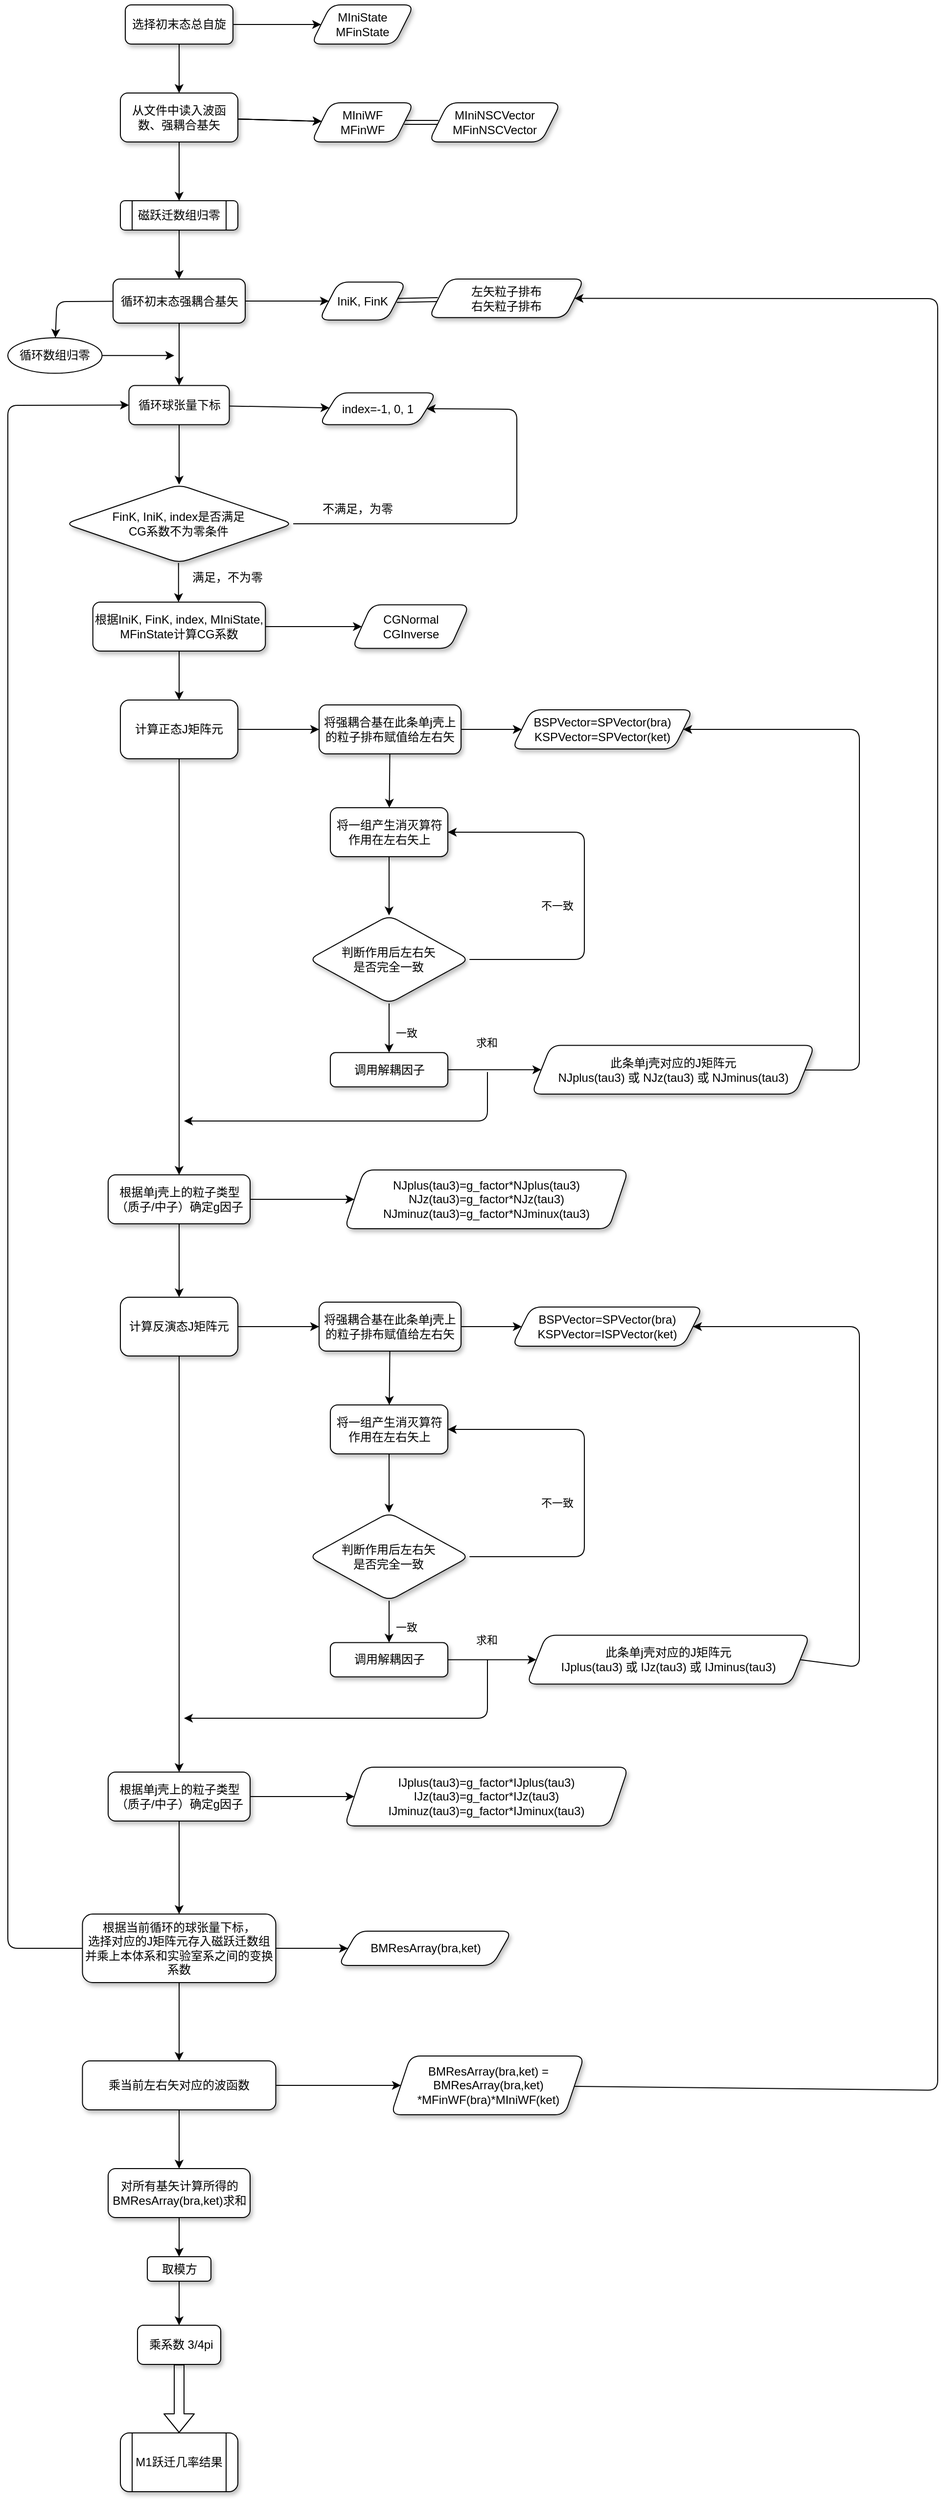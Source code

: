 <mxfile>
    <diagram id="WaCm6aiQ0fSDW8qeU_Zt" name="Page-1">
        <mxGraphModel dx="732" dy="384" grid="1" gridSize="10" guides="1" tooltips="1" connect="1" arrows="1" fold="1" page="1" pageScale="1" pageWidth="850" pageHeight="1100" math="0" shadow="0">
            <root>
                <mxCell id="0"/>
                <mxCell id="1" parent="0"/>
                <mxCell id="12" value="" style="edgeStyle=none;html=1;" parent="1" source="10" target="11" edge="1">
                    <mxGeometry relative="1" as="geometry"/>
                </mxCell>
                <mxCell id="14" value="" style="edgeStyle=none;html=1;" parent="1" source="10" target="13" edge="1">
                    <mxGeometry relative="1" as="geometry"/>
                </mxCell>
                <mxCell id="10" value="选择初末态总自旋" style="rounded=1;whiteSpace=wrap;html=1;shadow=1;" parent="1" vertex="1">
                    <mxGeometry x="570" y="80" width="110" height="40" as="geometry"/>
                </mxCell>
                <mxCell id="11" value="MIniState&lt;br&gt;MFinState" style="shape=parallelogram;perimeter=parallelogramPerimeter;whiteSpace=wrap;html=1;fixedSize=1;rounded=1;shadow=1;" parent="1" vertex="1">
                    <mxGeometry x="760" y="80" width="105" height="40" as="geometry"/>
                </mxCell>
                <mxCell id="18" value="" style="edgeStyle=none;html=1;" parent="1" source="13" target="17" edge="1">
                    <mxGeometry relative="1" as="geometry"/>
                </mxCell>
                <mxCell id="19" value="" style="edgeStyle=none;html=1;" parent="1" source="13" target="17" edge="1">
                    <mxGeometry relative="1" as="geometry"/>
                </mxCell>
                <mxCell id="20" value="" style="edgeStyle=none;html=1;" parent="1" source="13" target="17" edge="1">
                    <mxGeometry relative="1" as="geometry"/>
                </mxCell>
                <mxCell id="36" value="" style="edgeStyle=none;html=1;" parent="1" source="13" target="35" edge="1">
                    <mxGeometry relative="1" as="geometry"/>
                </mxCell>
                <mxCell id="13" value="从文件中读入波函数、强耦合基矢" style="shape=round;whiteSpace=wrap;html=1;boundedLbl=1;rounded=1;shadow=1;" parent="1" vertex="1">
                    <mxGeometry x="565" y="170" width="120" height="50" as="geometry"/>
                </mxCell>
                <mxCell id="24" value="" style="edgeStyle=none;html=1;shape=link;" parent="1" source="17" target="23" edge="1">
                    <mxGeometry relative="1" as="geometry"/>
                </mxCell>
                <mxCell id="17" value="MIniWF&lt;br&gt;MFinWF" style="shape=parallelogram;perimeter=parallelogramPerimeter;whiteSpace=wrap;html=1;fixedSize=1;rounded=1;shadow=1;" parent="1" vertex="1">
                    <mxGeometry x="760" y="180" width="105" height="40" as="geometry"/>
                </mxCell>
                <mxCell id="23" value="MIniNSCVector&lt;br&gt;MFinNSCVector" style="shape=parallelogram;perimeter=parallelogramPerimeter;whiteSpace=wrap;html=1;fixedSize=1;rounded=1;shadow=1;" parent="1" vertex="1">
                    <mxGeometry x="880" y="180" width="135" height="40" as="geometry"/>
                </mxCell>
                <mxCell id="38" value="" style="edgeStyle=none;html=1;" parent="1" source="35" target="37" edge="1">
                    <mxGeometry relative="1" as="geometry"/>
                </mxCell>
                <mxCell id="35" value="磁跃迁数组归零" style="shape=process;whiteSpace=wrap;html=1;backgroundOutline=1;rounded=1;shadow=1;" parent="1" vertex="1">
                    <mxGeometry x="565" y="280" width="120" height="30" as="geometry"/>
                </mxCell>
                <mxCell id="40" value="" style="edgeStyle=none;html=1;" parent="1" source="37" target="39" edge="1">
                    <mxGeometry relative="1" as="geometry"/>
                </mxCell>
                <mxCell id="47" value="" style="edgeStyle=none;html=1;" parent="1" source="37" target="46" edge="1">
                    <mxGeometry relative="1" as="geometry"/>
                </mxCell>
                <mxCell id="140" style="edgeStyle=none;html=1;" edge="1" parent="1" source="37" target="138">
                    <mxGeometry relative="1" as="geometry">
                        <Array as="points">
                            <mxPoint x="500" y="383"/>
                        </Array>
                    </mxGeometry>
                </mxCell>
                <mxCell id="37" value="循环初末态强耦合基矢" style="whiteSpace=wrap;html=1;rounded=1;shadow=1;" parent="1" vertex="1">
                    <mxGeometry x="557.5" y="360" width="135" height="45" as="geometry"/>
                </mxCell>
                <mxCell id="42" value="" style="html=1;shape=link;" parent="1" source="39" target="41" edge="1">
                    <mxGeometry relative="1" as="geometry"/>
                </mxCell>
                <mxCell id="39" value="IniK, FinK" style="shape=parallelogram;perimeter=parallelogramPerimeter;whiteSpace=wrap;html=1;fixedSize=1;rounded=1;shadow=1;" parent="1" vertex="1">
                    <mxGeometry x="768" y="363.13" width="89" height="38.75" as="geometry"/>
                </mxCell>
                <mxCell id="41" value="左矢粒子排布&lt;br&gt;右矢粒子排布" style="shape=parallelogram;perimeter=parallelogramPerimeter;whiteSpace=wrap;html=1;fixedSize=1;rounded=1;shadow=1;" parent="1" vertex="1">
                    <mxGeometry x="880" y="360" width="159" height="39.38" as="geometry"/>
                </mxCell>
                <mxCell id="49" value="" style="edgeStyle=none;html=1;" parent="1" source="46" target="48" edge="1">
                    <mxGeometry relative="1" as="geometry"/>
                </mxCell>
                <mxCell id="53" value="" style="edgeStyle=none;html=1;" parent="1" source="46" edge="1">
                    <mxGeometry relative="1" as="geometry">
                        <mxPoint x="624.996" y="570.0" as="targetPoint"/>
                    </mxGeometry>
                </mxCell>
                <mxCell id="46" value="循环球张量下标" style="whiteSpace=wrap;html=1;rounded=1;shadow=1;" parent="1" vertex="1">
                    <mxGeometry x="573.75" y="468.75" width="102.5" height="40" as="geometry"/>
                </mxCell>
                <mxCell id="48" value="index=-1, 0, 1" style="shape=parallelogram;perimeter=parallelogramPerimeter;whiteSpace=wrap;html=1;fixedSize=1;rounded=1;shadow=1;" parent="1" vertex="1">
                    <mxGeometry x="768" y="476.25" width="120" height="32.5" as="geometry"/>
                </mxCell>
                <mxCell id="55" value="" style="edgeStyle=none;html=1;exitX=1;exitY=0.5;exitDx=0;exitDy=0;entryX=0;entryY=0.5;entryDx=0;entryDy=0;" parent="1" source="144" target="54" edge="1">
                    <mxGeometry relative="1" as="geometry">
                        <mxPoint x="713.12" y="590.766" as="sourcePoint"/>
                        <mxPoint x="780" y="730" as="targetPoint"/>
                    </mxGeometry>
                </mxCell>
                <mxCell id="134" style="edgeStyle=none;html=1;entryX=0.5;entryY=0;entryDx=0;entryDy=0;" edge="1" parent="1">
                    <mxGeometry relative="1" as="geometry">
                        <mxPoint x="624.379" y="650.0" as="sourcePoint"/>
                        <mxPoint x="624.385" y="690.0" as="targetPoint"/>
                    </mxGeometry>
                </mxCell>
                <mxCell id="54" value="CGNormal&lt;br&gt;CGInverse" style="shape=parallelogram;perimeter=parallelogramPerimeter;whiteSpace=wrap;html=1;fixedSize=1;rounded=1;shadow=1;" parent="1" vertex="1">
                    <mxGeometry x="801.63" y="692.81" width="120" height="44.38" as="geometry"/>
                </mxCell>
                <mxCell id="59" value="" style="edgeStyle=none;html=1;" parent="1" source="56" edge="1">
                    <mxGeometry relative="1" as="geometry">
                        <mxPoint x="768" y="820.005" as="targetPoint"/>
                    </mxGeometry>
                </mxCell>
                <mxCell id="84" value="" style="edgeStyle=none;html=1;fontFamily=Helvetica;fontSize=11;fontColor=default;" parent="1" source="56" target="83" edge="1">
                    <mxGeometry relative="1" as="geometry"/>
                </mxCell>
                <mxCell id="56" value="计算正态J矩阵元" style="rounded=1;whiteSpace=wrap;html=1;shadow=1;" parent="1" vertex="1">
                    <mxGeometry x="565.005" y="790.005" width="120" height="60" as="geometry"/>
                </mxCell>
                <mxCell id="63" value="" style="edgeStyle=none;html=1;" parent="1" source="60" target="62" edge="1">
                    <mxGeometry relative="1" as="geometry"/>
                </mxCell>
                <mxCell id="65" value="" style="edgeStyle=none;html=1;" parent="1" source="60" target="64" edge="1">
                    <mxGeometry relative="1" as="geometry"/>
                </mxCell>
                <mxCell id="60" value="将强耦合基在此条单j壳上的粒子排布赋值给左右矢" style="rounded=1;whiteSpace=wrap;html=1;shadow=1;" parent="1" vertex="1">
                    <mxGeometry x="768" y="795" width="145" height="50.01" as="geometry"/>
                </mxCell>
                <mxCell id="62" value="BSPVector=SPVector(bra)&lt;br&gt;KSPVector=SPVector(ket)" style="shape=parallelogram;perimeter=parallelogramPerimeter;whiteSpace=wrap;html=1;fixedSize=1;rounded=1;shadow=1;" parent="1" vertex="1">
                    <mxGeometry x="965" y="800" width="185" height="40.01" as="geometry"/>
                </mxCell>
                <mxCell id="67" value="" style="edgeStyle=none;html=1;" parent="1" source="64" target="66" edge="1">
                    <mxGeometry relative="1" as="geometry"/>
                </mxCell>
                <mxCell id="64" value="将一组产生消灭算符作用在左右矢上" style="whiteSpace=wrap;html=1;rounded=1;shadow=1;" parent="1" vertex="1">
                    <mxGeometry x="779.5" y="900" width="120" height="49.97" as="geometry"/>
                </mxCell>
                <mxCell id="69" value="" style="edgeStyle=none;html=1;" parent="1" source="66" target="68" edge="1">
                    <mxGeometry relative="1" as="geometry"/>
                </mxCell>
                <mxCell id="70" value="一致" style="edgeLabel;html=1;align=center;verticalAlign=middle;resizable=0;points=[];" parent="69" vertex="1" connectable="0">
                    <mxGeometry x="-0.3" y="3" relative="1" as="geometry">
                        <mxPoint x="14" y="12" as="offset"/>
                    </mxGeometry>
                </mxCell>
                <mxCell id="71" style="edgeStyle=none;html=1;entryX=1;entryY=0.5;entryDx=0;entryDy=0;" parent="1" source="66" target="64" edge="1">
                    <mxGeometry relative="1" as="geometry">
                        <Array as="points">
                            <mxPoint x="1039" y="1054.97"/>
                            <mxPoint x="1039" y="924.97"/>
                        </Array>
                    </mxGeometry>
                </mxCell>
                <mxCell id="66" value="判断作用后左右矢&lt;br&gt;是否完全一致" style="rhombus;whiteSpace=wrap;html=1;rounded=1;shadow=1;" parent="1" vertex="1">
                    <mxGeometry x="757.38" y="1009.97" width="164.25" height="90" as="geometry"/>
                </mxCell>
                <mxCell id="77" value="" style="edgeStyle=none;html=1;entryX=0;entryY=0.5;entryDx=0;entryDy=0;" parent="1" source="68" edge="1" target="76">
                    <mxGeometry relative="1" as="geometry">
                        <mxPoint x="990.392" y="1164.12" as="targetPoint"/>
                    </mxGeometry>
                </mxCell>
                <mxCell id="68" value="调用解耦因子" style="rounded=1;whiteSpace=wrap;html=1;shadow=1;" parent="1" vertex="1">
                    <mxGeometry x="779.5" y="1150.08" width="120" height="35" as="geometry"/>
                </mxCell>
                <mxCell id="75" value="不一致" style="edgeLabel;html=1;align=center;verticalAlign=middle;resizable=0;points=[];" parent="1" vertex="1" connectable="0">
                    <mxGeometry x="864.002" y="1160.205" as="geometry">
                        <mxPoint x="147" y="-160" as="offset"/>
                    </mxGeometry>
                </mxCell>
                <mxCell id="85" style="edgeStyle=none;html=1;fontFamily=Helvetica;fontSize=11;fontColor=default;" parent="1" edge="1">
                    <mxGeometry relative="1" as="geometry">
                        <mxPoint x="630" y="1220" as="targetPoint"/>
                        <Array as="points">
                            <mxPoint x="940" y="1220"/>
                        </Array>
                        <mxPoint x="940" y="1170" as="sourcePoint"/>
                    </mxGeometry>
                </mxCell>
                <mxCell id="130" style="edgeStyle=none;html=1;fontFamily=Helvetica;fontSize=11;fontColor=default;" parent="1" source="76" target="62" edge="1">
                    <mxGeometry relative="1" as="geometry">
                        <mxPoint x="1290" y="990" as="targetPoint"/>
                        <Array as="points">
                            <mxPoint x="1320" y="1168"/>
                            <mxPoint x="1320" y="820"/>
                        </Array>
                    </mxGeometry>
                </mxCell>
                <mxCell id="76" value="此条单j壳对应的J矩阵元&lt;br&gt;NJplus(tau3) 或 NJz(tau3) 或 NJminus(tau3)" style="shape=parallelogram;perimeter=parallelogramPerimeter;whiteSpace=wrap;html=1;fixedSize=1;rounded=1;shadow=1;" parent="1" vertex="1">
                    <mxGeometry x="985" y="1142.69" width="289.5" height="49.77" as="geometry"/>
                </mxCell>
                <mxCell id="78" value="求和" style="text;html=1;align=center;verticalAlign=middle;resizable=0;points=[];autosize=1;strokeColor=none;fillColor=none;fontSize=11;fontFamily=Helvetica;fontColor=default;" parent="1" vertex="1">
                    <mxGeometry x="914" y="1124.97" width="50" height="30" as="geometry"/>
                </mxCell>
                <mxCell id="87" value="" style="edgeStyle=none;html=1;fontFamily=Helvetica;fontSize=11;fontColor=default;" parent="1" source="83" target="86" edge="1">
                    <mxGeometry relative="1" as="geometry"/>
                </mxCell>
                <mxCell id="110" value="" style="edgeStyle=none;html=1;fontFamily=Helvetica;fontSize=11;fontColor=default;" parent="1" source="83" target="90" edge="1">
                    <mxGeometry relative="1" as="geometry"/>
                </mxCell>
                <mxCell id="83" value="根据单j壳上的粒子类型（质子/中子）确定g因子" style="whiteSpace=wrap;html=1;rounded=1;shadow=1;" parent="1" vertex="1">
                    <mxGeometry x="552.5" y="1275" width="145" height="50" as="geometry"/>
                </mxCell>
                <mxCell id="86" value="NJplus(tau3)=g_factor*NJplus(tau3)&lt;br&gt;NJz(tau3)=g_factor*NJz(tau3)&lt;br&gt;NJminuz(tau3)=g_factor*NJminux(tau3)" style="shape=parallelogram;perimeter=parallelogramPerimeter;whiteSpace=wrap;html=1;fixedSize=1;rounded=1;shadow=1;" parent="1" vertex="1">
                    <mxGeometry x="794" y="1270" width="290" height="60" as="geometry"/>
                </mxCell>
                <mxCell id="88" value="" style="edgeStyle=none;html=1;" parent="1" source="90" edge="1">
                    <mxGeometry relative="1" as="geometry">
                        <mxPoint x="768" y="1429.995" as="targetPoint"/>
                    </mxGeometry>
                </mxCell>
                <mxCell id="89" value="" style="edgeStyle=none;html=1;fontFamily=Helvetica;fontSize=11;fontColor=default;" parent="1" source="90" target="108" edge="1">
                    <mxGeometry relative="1" as="geometry"/>
                </mxCell>
                <mxCell id="90" value="计算反演态J矩阵元" style="rounded=1;whiteSpace=wrap;html=1;shadow=1;" parent="1" vertex="1">
                    <mxGeometry x="565.005" y="1399.995" width="120" height="60" as="geometry"/>
                </mxCell>
                <mxCell id="91" value="" style="edgeStyle=none;html=1;" parent="1" source="93" target="94" edge="1">
                    <mxGeometry relative="1" as="geometry"/>
                </mxCell>
                <mxCell id="92" value="" style="edgeStyle=none;html=1;" parent="1" source="93" target="96" edge="1">
                    <mxGeometry relative="1" as="geometry"/>
                </mxCell>
                <mxCell id="93" value="将强耦合基在此条单j壳上的粒子排布赋值给左右矢" style="rounded=1;whiteSpace=wrap;html=1;shadow=1;" parent="1" vertex="1">
                    <mxGeometry x="768" y="1404.99" width="145" height="50.01" as="geometry"/>
                </mxCell>
                <mxCell id="94" value="BSPVector=SPVector(bra)&lt;br&gt;KSPVector=ISPVector(ket)" style="shape=parallelogram;perimeter=parallelogramPerimeter;whiteSpace=wrap;html=1;fixedSize=1;rounded=1;shadow=1;" parent="1" vertex="1">
                    <mxGeometry x="965" y="1409.99" width="195" height="40.01" as="geometry"/>
                </mxCell>
                <mxCell id="95" value="" style="edgeStyle=none;html=1;" parent="1" source="96" target="100" edge="1">
                    <mxGeometry relative="1" as="geometry"/>
                </mxCell>
                <mxCell id="96" value="将一组产生消灭算符作用在左右矢上" style="whiteSpace=wrap;html=1;rounded=1;shadow=1;" parent="1" vertex="1">
                    <mxGeometry x="779.5" y="1509.99" width="120" height="49.97" as="geometry"/>
                </mxCell>
                <mxCell id="97" value="" style="edgeStyle=none;html=1;" parent="1" source="100" target="102" edge="1">
                    <mxGeometry relative="1" as="geometry"/>
                </mxCell>
                <mxCell id="98" value="一致" style="edgeLabel;html=1;align=center;verticalAlign=middle;resizable=0;points=[];" parent="97" vertex="1" connectable="0">
                    <mxGeometry x="-0.3" y="3" relative="1" as="geometry">
                        <mxPoint x="14" y="12" as="offset"/>
                    </mxGeometry>
                </mxCell>
                <mxCell id="99" style="edgeStyle=none;html=1;entryX=1;entryY=0.5;entryDx=0;entryDy=0;" parent="1" source="100" target="96" edge="1">
                    <mxGeometry relative="1" as="geometry">
                        <Array as="points">
                            <mxPoint x="1039" y="1664.96"/>
                            <mxPoint x="1039" y="1534.96"/>
                        </Array>
                    </mxGeometry>
                </mxCell>
                <mxCell id="100" value="判断作用后左右矢&lt;br&gt;是否完全一致" style="rhombus;whiteSpace=wrap;html=1;rounded=1;shadow=1;" parent="1" vertex="1">
                    <mxGeometry x="757.38" y="1619.96" width="164.25" height="90" as="geometry"/>
                </mxCell>
                <mxCell id="101" value="" style="edgeStyle=none;html=1;entryX=0;entryY=0.5;entryDx=0;entryDy=0;" parent="1" source="102" edge="1" target="105">
                    <mxGeometry relative="1" as="geometry">
                        <mxPoint x="990.392" y="1774.11" as="targetPoint"/>
                    </mxGeometry>
                </mxCell>
                <mxCell id="102" value="调用解耦因子" style="rounded=1;whiteSpace=wrap;html=1;shadow=1;" parent="1" vertex="1">
                    <mxGeometry x="779.5" y="1752.69" width="120" height="35" as="geometry"/>
                </mxCell>
                <mxCell id="103" value="不一致" style="edgeLabel;html=1;align=center;verticalAlign=middle;resizable=0;points=[];" parent="1" vertex="1" connectable="0">
                    <mxGeometry x="864.002" y="1770.195" as="geometry">
                        <mxPoint x="147" y="-160" as="offset"/>
                    </mxGeometry>
                </mxCell>
                <mxCell id="104" style="edgeStyle=none;html=1;fontFamily=Helvetica;fontSize=11;fontColor=default;exitX=0.52;exitY=1.168;exitDx=0;exitDy=0;exitPerimeter=0;" parent="1" source="106" edge="1">
                    <mxGeometry relative="1" as="geometry">
                        <mxPoint x="630" y="1829.99" as="targetPoint"/>
                        <Array as="points">
                            <mxPoint x="940" y="1830"/>
                        </Array>
                        <mxPoint x="940" y="1780" as="sourcePoint"/>
                    </mxGeometry>
                </mxCell>
                <mxCell id="131" style="edgeStyle=none;html=1;fontFamily=Helvetica;fontSize=11;fontColor=default;entryX=1;entryY=0.5;entryDx=0;entryDy=0;exitX=1;exitY=0.5;exitDx=0;exitDy=0;" parent="1" source="105" target="94" edge="1">
                    <mxGeometry relative="1" as="geometry">
                        <Array as="points">
                            <mxPoint x="1320" y="1778"/>
                            <mxPoint x="1320" y="1430"/>
                        </Array>
                    </mxGeometry>
                </mxCell>
                <mxCell id="105" value="此条单j壳对应的J矩阵元&lt;br&gt;IJplus(tau3) 或 IJz(tau3) 或 IJminus(tau3)" style="shape=parallelogram;perimeter=parallelogramPerimeter;whiteSpace=wrap;html=1;fixedSize=1;rounded=1;shadow=1;" parent="1" vertex="1">
                    <mxGeometry x="980" y="1745.31" width="289.5" height="49.77" as="geometry"/>
                </mxCell>
                <mxCell id="106" value="求和" style="text;html=1;align=center;verticalAlign=middle;resizable=0;points=[];autosize=1;strokeColor=none;fillColor=none;fontSize=11;fontFamily=Helvetica;fontColor=default;" parent="1" vertex="1">
                    <mxGeometry x="914" y="1734.96" width="50" height="30" as="geometry"/>
                </mxCell>
                <mxCell id="107" value="" style="edgeStyle=none;html=1;fontFamily=Helvetica;fontSize=11;fontColor=default;" parent="1" source="108" target="109" edge="1">
                    <mxGeometry relative="1" as="geometry"/>
                </mxCell>
                <mxCell id="112" value="" style="edgeStyle=none;html=1;fontFamily=Helvetica;fontSize=11;fontColor=default;" parent="1" source="108" target="111" edge="1">
                    <mxGeometry relative="1" as="geometry"/>
                </mxCell>
                <mxCell id="108" value="根据单j壳上的粒子类型（质子/中子）确定g因子" style="whiteSpace=wrap;html=1;rounded=1;shadow=1;" parent="1" vertex="1">
                    <mxGeometry x="552.51" y="1884.99" width="145" height="50.01" as="geometry"/>
                </mxCell>
                <mxCell id="109" value="IJplus(tau3)=g_factor*IJplus(tau3)&lt;br&gt;IJz(tau3)=g_factor*IJz(tau3)&lt;br&gt;IJminuz(tau3)=g_factor*IJminux(tau3)" style="shape=parallelogram;perimeter=parallelogramPerimeter;whiteSpace=wrap;html=1;fixedSize=1;rounded=1;shadow=1;" parent="1" vertex="1">
                    <mxGeometry x="794" y="1879.99" width="290" height="60" as="geometry"/>
                </mxCell>
                <mxCell id="114" value="" style="edgeStyle=none;html=1;fontFamily=Helvetica;fontSize=11;fontColor=default;" parent="1" source="111" target="113" edge="1">
                    <mxGeometry relative="1" as="geometry"/>
                </mxCell>
                <mxCell id="115" style="edgeStyle=none;html=1;entryX=0;entryY=0.5;entryDx=0;entryDy=0;fontFamily=Helvetica;fontSize=11;fontColor=default;" parent="1" source="111" target="46" edge="1">
                    <mxGeometry relative="1" as="geometry">
                        <Array as="points">
                            <mxPoint x="450" y="2065"/>
                            <mxPoint x="450" y="489"/>
                        </Array>
                    </mxGeometry>
                </mxCell>
                <mxCell id="117" value="" style="edgeStyle=none;html=1;fontFamily=Helvetica;fontSize=11;fontColor=default;" parent="1" source="111" target="116" edge="1">
                    <mxGeometry relative="1" as="geometry"/>
                </mxCell>
                <mxCell id="111" value="根据当前循环的球张量下标，&lt;br&gt;选择对应的J矩阵元存入磁跃迁数组&lt;br&gt;并乘上本体系和实验室系之间的变换系数" style="whiteSpace=wrap;html=1;rounded=1;shadow=1;" parent="1" vertex="1">
                    <mxGeometry x="526.25" y="2030" width="197.5" height="70" as="geometry"/>
                </mxCell>
                <mxCell id="113" value="BMResArray(bra,ket)" style="shape=parallelogram;perimeter=parallelogramPerimeter;whiteSpace=wrap;html=1;fixedSize=1;rounded=1;shadow=1;" parent="1" vertex="1">
                    <mxGeometry x="787.5" y="2047.5" width="177.5" height="35" as="geometry"/>
                </mxCell>
                <mxCell id="119" value="" style="edgeStyle=none;html=1;fontFamily=Helvetica;fontSize=11;fontColor=default;" parent="1" source="116" target="118" edge="1">
                    <mxGeometry relative="1" as="geometry"/>
                </mxCell>
                <mxCell id="122" value="" style="edgeStyle=none;html=1;fontFamily=Helvetica;fontSize=11;fontColor=default;" parent="1" source="116" target="121" edge="1">
                    <mxGeometry relative="1" as="geometry"/>
                </mxCell>
                <mxCell id="116" value="乘当前左右矢对应的波函数" style="whiteSpace=wrap;html=1;rounded=1;shadow=1;" parent="1" vertex="1">
                    <mxGeometry x="526.25" y="2180" width="197.5" height="50" as="geometry"/>
                </mxCell>
                <mxCell id="120" style="edgeStyle=none;html=1;entryX=1;entryY=0.5;entryDx=0;entryDy=0;fontFamily=Helvetica;fontSize=11;fontColor=default;" parent="1" source="118" target="41" edge="1">
                    <mxGeometry relative="1" as="geometry">
                        <Array as="points">
                            <mxPoint x="1400" y="2210"/>
                            <mxPoint x="1400" y="380"/>
                        </Array>
                    </mxGeometry>
                </mxCell>
                <mxCell id="118" value="BMResArray(bra,ket) = BMResArray(bra,ket)&lt;br&gt;*MFinWF(bra)*MIniWF(ket)" style="shape=parallelogram;perimeter=parallelogramPerimeter;whiteSpace=wrap;html=1;fixedSize=1;rounded=1;shadow=1;" parent="1" vertex="1">
                    <mxGeometry x="841.5" y="2175" width="197.5" height="60" as="geometry"/>
                </mxCell>
                <mxCell id="124" value="" style="edgeStyle=none;html=1;fontFamily=Helvetica;fontSize=11;fontColor=default;" parent="1" source="121" target="123" edge="1">
                    <mxGeometry relative="1" as="geometry"/>
                </mxCell>
                <mxCell id="121" value="对所有基矢计算所得的BMResArray(bra,ket)求和" style="rounded=1;whiteSpace=wrap;html=1;shadow=1;" parent="1" vertex="1">
                    <mxGeometry x="552.5" y="2290" width="145" height="50" as="geometry"/>
                </mxCell>
                <mxCell id="126" value="" style="edgeStyle=none;html=1;fontFamily=Helvetica;fontSize=11;fontColor=default;" parent="1" source="123" target="125" edge="1">
                    <mxGeometry relative="1" as="geometry"/>
                </mxCell>
                <mxCell id="123" value="取模方" style="rounded=1;whiteSpace=wrap;html=1;shadow=1;" parent="1" vertex="1">
                    <mxGeometry x="592.5" y="2380" width="65" height="25" as="geometry"/>
                </mxCell>
                <mxCell id="128" value="" style="edgeStyle=none;html=1;fontFamily=Helvetica;fontSize=11;fontColor=default;shape=flexArrow;" parent="1" source="125" target="127" edge="1">
                    <mxGeometry relative="1" as="geometry"/>
                </mxCell>
                <mxCell id="125" value="&amp;nbsp;乘系数 3/4pi" style="rounded=1;whiteSpace=wrap;html=1;shadow=1;" parent="1" vertex="1">
                    <mxGeometry x="582.5" y="2450" width="85" height="40" as="geometry"/>
                </mxCell>
                <mxCell id="127" value="M1跃迁几率结果" style="shape=process;whiteSpace=wrap;html=1;backgroundOutline=1;rounded=1;shadow=1;" parent="1" vertex="1">
                    <mxGeometry x="565" y="2560" width="120" height="60" as="geometry"/>
                </mxCell>
                <mxCell id="133" style="edgeStyle=none;html=1;entryX=0.5;entryY=0;entryDx=0;entryDy=0;" edge="1" parent="1" target="56">
                    <mxGeometry relative="1" as="geometry">
                        <mxPoint x="625.005" y="740" as="sourcePoint"/>
                    </mxGeometry>
                </mxCell>
                <mxCell id="136" style="edgeStyle=none;html=1;entryX=1;entryY=0.5;entryDx=0;entryDy=0;exitX=1;exitY=0.5;exitDx=0;exitDy=0;" edge="1" parent="1" source="143" target="48">
                    <mxGeometry relative="1" as="geometry">
                        <mxPoint x="741.57" y="700" as="sourcePoint"/>
                        <Array as="points">
                            <mxPoint x="970" y="610"/>
                            <mxPoint x="970" y="493"/>
                        </Array>
                    </mxGeometry>
                </mxCell>
                <mxCell id="135" value="满足，不为零" style="text;html=1;align=center;verticalAlign=middle;resizable=0;points=[];autosize=1;strokeColor=none;fillColor=none;" vertex="1" parent="1">
                    <mxGeometry x="623.75" y="650" width="100" height="30" as="geometry"/>
                </mxCell>
                <mxCell id="137" value="不满足，为零" style="text;html=1;align=center;verticalAlign=middle;resizable=0;points=[];autosize=1;strokeColor=none;fillColor=none;" vertex="1" parent="1">
                    <mxGeometry x="757.38" y="580" width="100" height="30" as="geometry"/>
                </mxCell>
                <mxCell id="141" style="edgeStyle=none;html=1;" edge="1" parent="1" source="138">
                    <mxGeometry relative="1" as="geometry">
                        <mxPoint x="620" y="438.125" as="targetPoint"/>
                    </mxGeometry>
                </mxCell>
                <mxCell id="138" value="循环数组归零" style="ellipse;whiteSpace=wrap;html=1;" vertex="1" parent="1">
                    <mxGeometry x="450" y="420" width="96.25" height="36.25" as="geometry"/>
                </mxCell>
                <mxCell id="143" value="FinK, IniK, index是否满足&lt;br&gt;CG系数不为零条件" style="rhombus;whiteSpace=wrap;html=1;rounded=1;shadow=1;" vertex="1" parent="1">
                    <mxGeometry x="508.44" y="570" width="233.13" height="80" as="geometry"/>
                </mxCell>
                <mxCell id="144" value="根据IniK, FinK, index, MIniState, MFinState计算CG系数" style="whiteSpace=wrap;html=1;rounded=1;shadow=1;" vertex="1" parent="1">
                    <mxGeometry x="536.88" y="690" width="176.25" height="50" as="geometry"/>
                </mxCell>
            </root>
        </mxGraphModel>
    </diagram>
</mxfile>